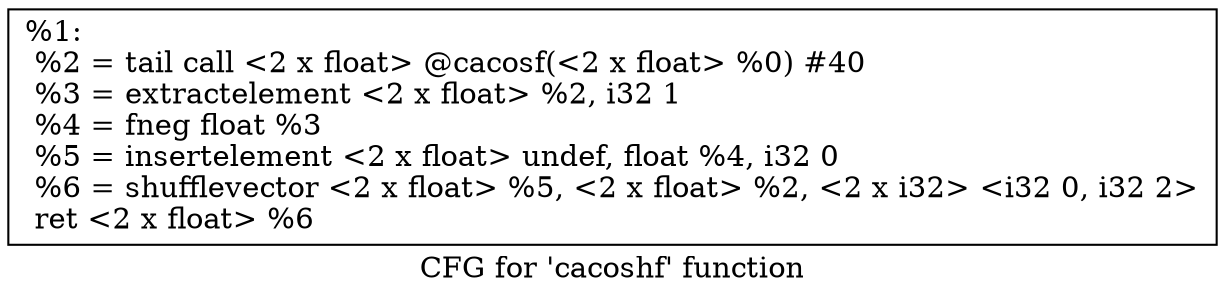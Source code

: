 digraph "CFG for 'cacoshf' function" {
	label="CFG for 'cacoshf' function";

	Node0x190ecd0 [shape=record,label="{%1:\l  %2 = tail call \<2 x float\> @cacosf(\<2 x float\> %0) #40\l  %3 = extractelement \<2 x float\> %2, i32 1\l  %4 = fneg float %3\l  %5 = insertelement \<2 x float\> undef, float %4, i32 0\l  %6 = shufflevector \<2 x float\> %5, \<2 x float\> %2, \<2 x i32\> \<i32 0, i32 2\>\l  ret \<2 x float\> %6\l}"];
}

